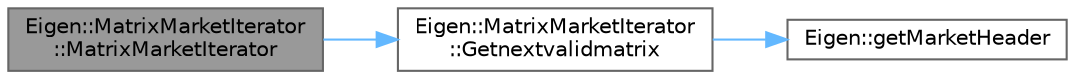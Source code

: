 digraph "Eigen::MatrixMarketIterator::MatrixMarketIterator"
{
 // LATEX_PDF_SIZE
  bgcolor="transparent";
  edge [fontname=Helvetica,fontsize=10,labelfontname=Helvetica,labelfontsize=10];
  node [fontname=Helvetica,fontsize=10,shape=box,height=0.2,width=0.4];
  rankdir="LR";
  Node1 [id="Node000001",label="Eigen::MatrixMarketIterator\l::MatrixMarketIterator",height=0.2,width=0.4,color="gray40", fillcolor="grey60", style="filled", fontcolor="black",tooltip=" "];
  Node1 -> Node2 [id="edge1_Node000001_Node000002",color="steelblue1",style="solid",tooltip=" "];
  Node2 [id="Node000002",label="Eigen::MatrixMarketIterator\l::Getnextvalidmatrix",height=0.2,width=0.4,color="grey40", fillcolor="white", style="filled",URL="$class_eigen_1_1_matrix_market_iterator.html#a713cf5921bd4f3feb88e308fd6ad374e",tooltip=" "];
  Node2 -> Node3 [id="edge2_Node000002_Node000003",color="steelblue1",style="solid",tooltip=" "];
  Node3 [id="Node000003",label="Eigen::getMarketHeader",height=0.2,width=0.4,color="grey40", fillcolor="white", style="filled",URL="$namespace_eigen.html#a05ffc60521f5447623d7709a1419d7ac",tooltip=" "];
}
